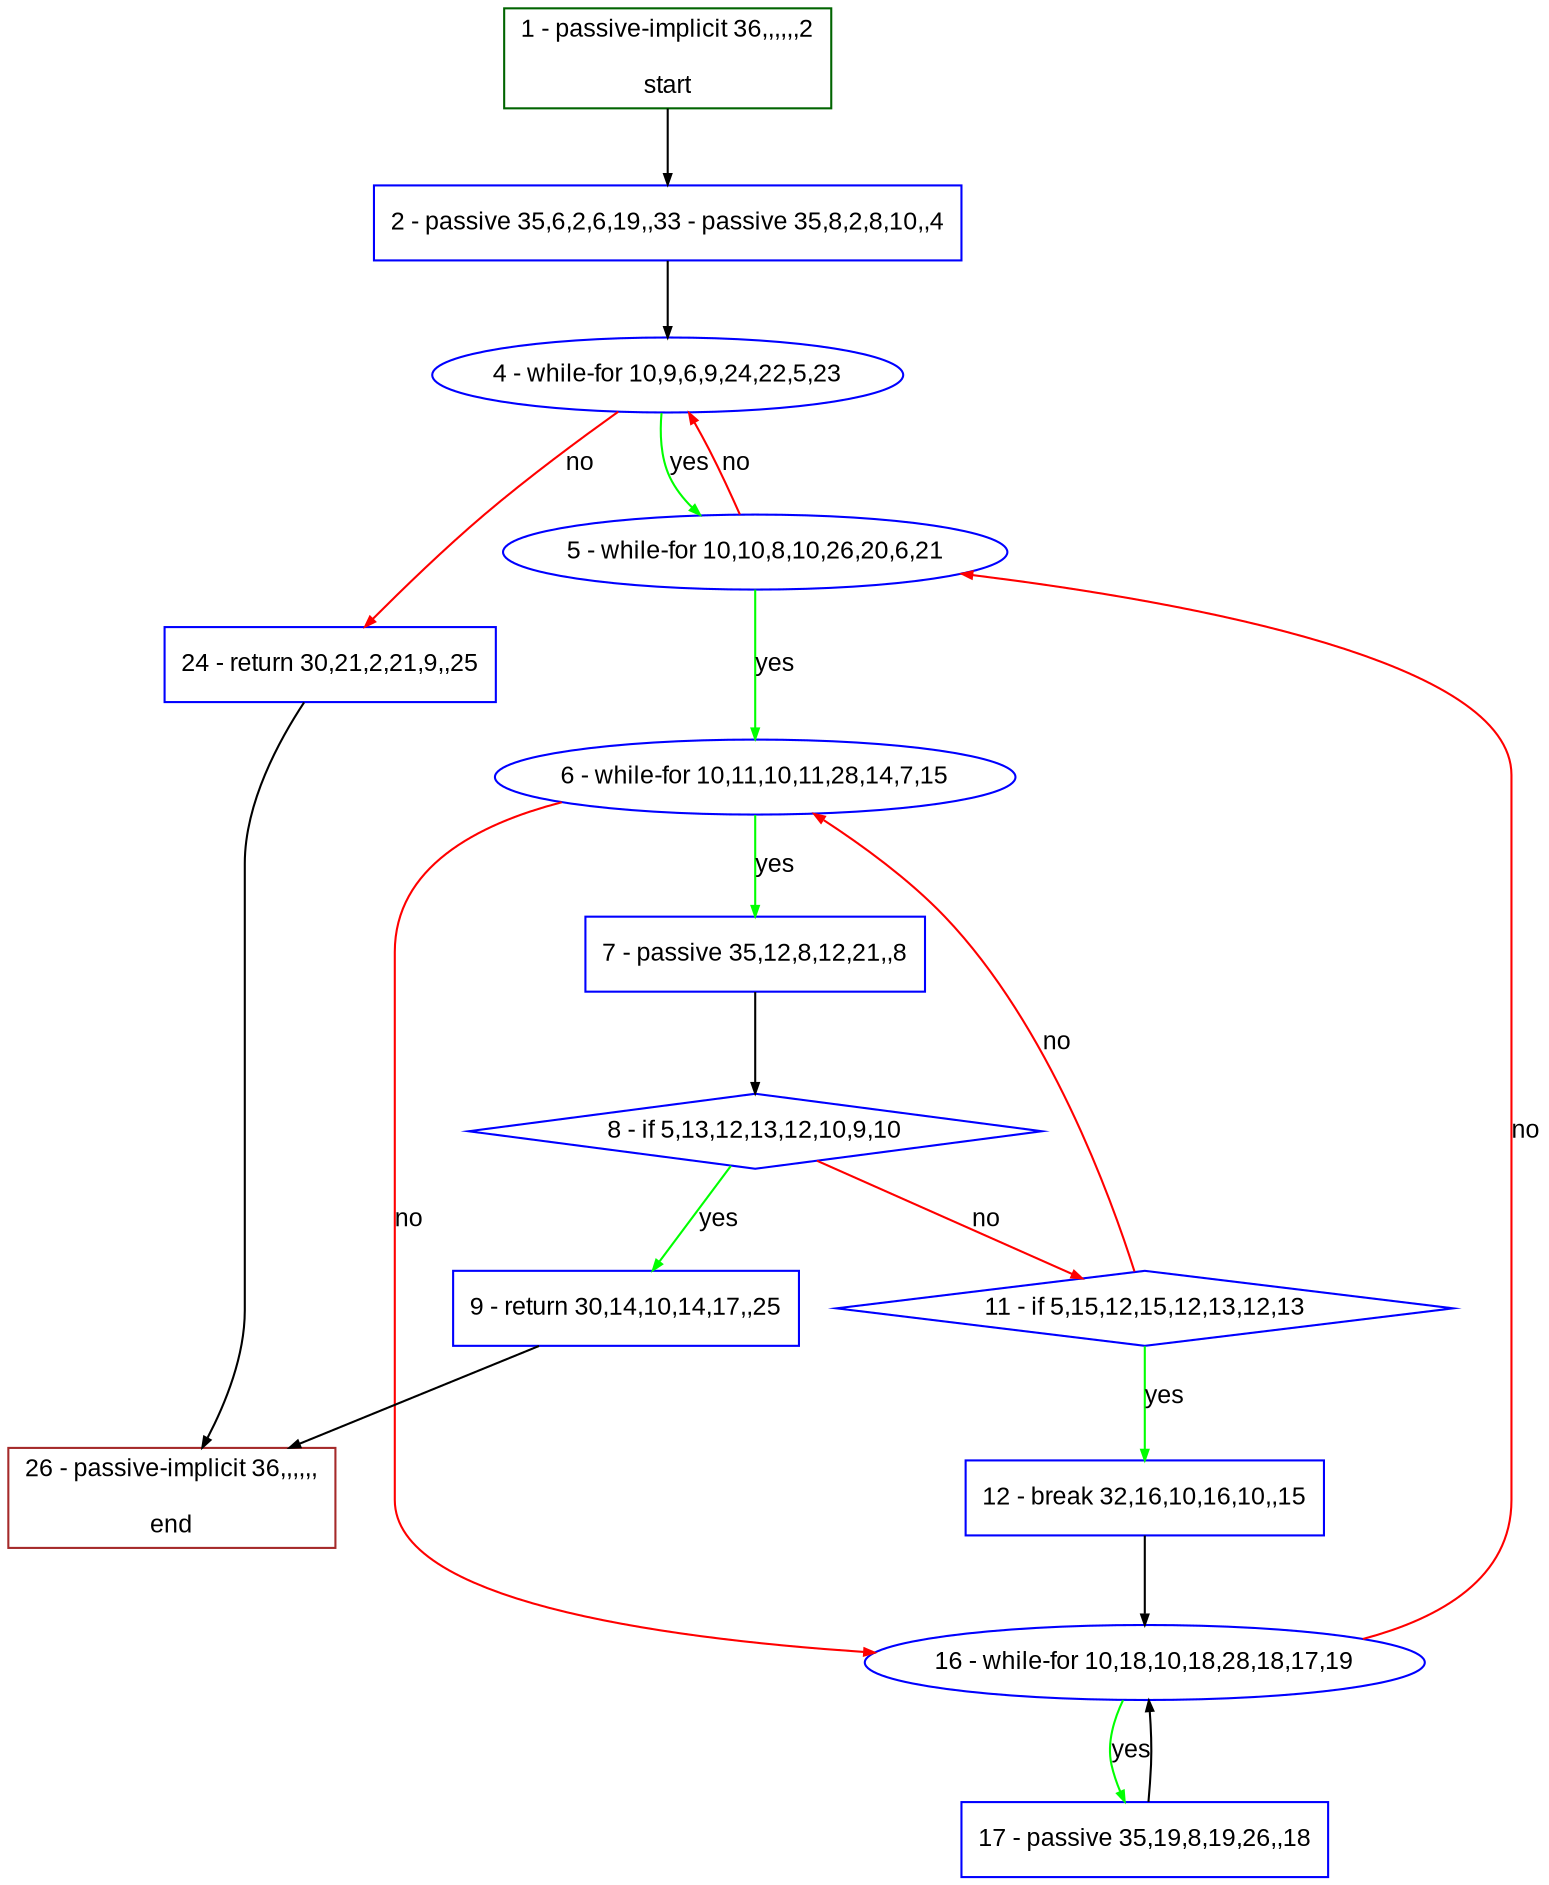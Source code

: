 digraph "" {
  graph [bgcolor="white", fillcolor="#FFFFCC", pack="true", packmode="clust", fontname="Arial", label="", fontsize="12", compound="true", style="rounded,filled"];
  node [node_initialized="no", fillcolor="white", fontname="Arial", label="", color="grey", fontsize="12", fixedsize="false", compound="true", shape="rectangle", style="filled"];
  edge [arrowtail="none", lhead="", fontcolor="black", fontname="Arial", label="", color="black", fontsize="12", arrowhead="normal", arrowsize="0.5", compound="true", ltail="", dir="forward"];
  __N1 [fillcolor="#ffffff", label="2 - passive 35,6,2,6,19,,33 - passive 35,8,2,8,10,,4", color="#0000ff", shape="box", style="filled"];
  __N2 [fillcolor="#ffffff", label="1 - passive-implicit 36,,,,,,2\n\nstart", color="#006400", shape="box", style="filled"];
  __N3 [fillcolor="#ffffff", label="4 - while-for 10,9,6,9,24,22,5,23", color="#0000ff", shape="oval", style="filled"];
  __N4 [fillcolor="#ffffff", label="5 - while-for 10,10,8,10,26,20,6,21", color="#0000ff", shape="oval", style="filled"];
  __N5 [fillcolor="#ffffff", label="24 - return 30,21,2,21,9,,25", color="#0000ff", shape="box", style="filled"];
  __N6 [fillcolor="#ffffff", label="6 - while-for 10,11,10,11,28,14,7,15", color="#0000ff", shape="oval", style="filled"];
  __N7 [fillcolor="#ffffff", label="7 - passive 35,12,8,12,21,,8", color="#0000ff", shape="box", style="filled"];
  __N8 [fillcolor="#ffffff", label="16 - while-for 10,18,10,18,28,18,17,19", color="#0000ff", shape="oval", style="filled"];
  __N9 [fillcolor="#ffffff", label="8 - if 5,13,12,13,12,10,9,10", color="#0000ff", shape="diamond", style="filled"];
  __N10 [fillcolor="#ffffff", label="9 - return 30,14,10,14,17,,25", color="#0000ff", shape="box", style="filled"];
  __N11 [fillcolor="#ffffff", label="11 - if 5,15,12,15,12,13,12,13", color="#0000ff", shape="diamond", style="filled"];
  __N12 [fillcolor="#ffffff", label="26 - passive-implicit 36,,,,,,\n\nend", color="#a52a2a", shape="box", style="filled"];
  __N13 [fillcolor="#ffffff", label="12 - break 32,16,10,16,10,,15", color="#0000ff", shape="box", style="filled"];
  __N14 [fillcolor="#ffffff", label="17 - passive 35,19,8,19,26,,18", color="#0000ff", shape="box", style="filled"];
  __N2 -> __N1 [arrowtail="none", color="#000000", label="", arrowhead="normal", dir="forward"];
  __N1 -> __N3 [arrowtail="none", color="#000000", label="", arrowhead="normal", dir="forward"];
  __N3 -> __N4 [arrowtail="none", color="#00ff00", label="yes", arrowhead="normal", dir="forward"];
  __N4 -> __N3 [arrowtail="none", color="#ff0000", label="no", arrowhead="normal", dir="forward"];
  __N3 -> __N5 [arrowtail="none", color="#ff0000", label="no", arrowhead="normal", dir="forward"];
  __N4 -> __N6 [arrowtail="none", color="#00ff00", label="yes", arrowhead="normal", dir="forward"];
  __N6 -> __N7 [arrowtail="none", color="#00ff00", label="yes", arrowhead="normal", dir="forward"];
  __N6 -> __N8 [arrowtail="none", color="#ff0000", label="no", arrowhead="normal", dir="forward"];
  __N7 -> __N9 [arrowtail="none", color="#000000", label="", arrowhead="normal", dir="forward"];
  __N9 -> __N10 [arrowtail="none", color="#00ff00", label="yes", arrowhead="normal", dir="forward"];
  __N9 -> __N11 [arrowtail="none", color="#ff0000", label="no", arrowhead="normal", dir="forward"];
  __N10 -> __N12 [arrowtail="none", color="#000000", label="", arrowhead="normal", dir="forward"];
  __N11 -> __N6 [arrowtail="none", color="#ff0000", label="no", arrowhead="normal", dir="forward"];
  __N11 -> __N13 [arrowtail="none", color="#00ff00", label="yes", arrowhead="normal", dir="forward"];
  __N13 -> __N8 [arrowtail="none", color="#000000", label="", arrowhead="normal", dir="forward"];
  __N8 -> __N4 [arrowtail="none", color="#ff0000", label="no", arrowhead="normal", dir="forward"];
  __N8 -> __N14 [arrowtail="none", color="#00ff00", label="yes", arrowhead="normal", dir="forward"];
  __N14 -> __N8 [arrowtail="none", color="#000000", label="", arrowhead="normal", dir="forward"];
  __N5 -> __N12 [arrowtail="none", color="#000000", label="", arrowhead="normal", dir="forward"];
}
